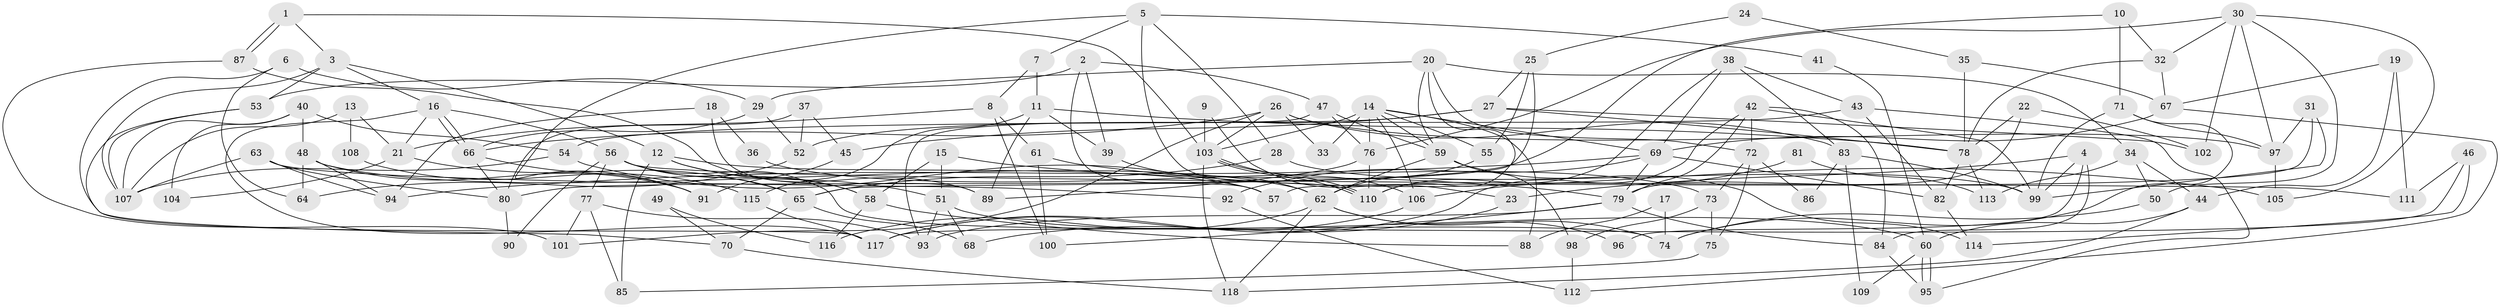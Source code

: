 // coarse degree distribution, {4: 0.14814814814814814, 6: 0.1111111111111111, 5: 0.16049382716049382, 3: 0.24691358024691357, 2: 0.12345679012345678, 10: 0.037037037037037035, 8: 0.037037037037037035, 9: 0.037037037037037035, 7: 0.09876543209876543}
// Generated by graph-tools (version 1.1) at 2025/24/03/03/25 07:24:00]
// undirected, 118 vertices, 236 edges
graph export_dot {
graph [start="1"]
  node [color=gray90,style=filled];
  1;
  2;
  3;
  4;
  5;
  6;
  7;
  8;
  9;
  10;
  11;
  12;
  13;
  14;
  15;
  16;
  17;
  18;
  19;
  20;
  21;
  22;
  23;
  24;
  25;
  26;
  27;
  28;
  29;
  30;
  31;
  32;
  33;
  34;
  35;
  36;
  37;
  38;
  39;
  40;
  41;
  42;
  43;
  44;
  45;
  46;
  47;
  48;
  49;
  50;
  51;
  52;
  53;
  54;
  55;
  56;
  57;
  58;
  59;
  60;
  61;
  62;
  63;
  64;
  65;
  66;
  67;
  68;
  69;
  70;
  71;
  72;
  73;
  74;
  75;
  76;
  77;
  78;
  79;
  80;
  81;
  82;
  83;
  84;
  85;
  86;
  87;
  88;
  89;
  90;
  91;
  92;
  93;
  94;
  95;
  96;
  97;
  98;
  99;
  100;
  101;
  102;
  103;
  104;
  105;
  106;
  107;
  108;
  109;
  110;
  111;
  112;
  113;
  114;
  115;
  116;
  117;
  118;
  1 -- 3;
  1 -- 87;
  1 -- 87;
  1 -- 103;
  2 -- 53;
  2 -- 57;
  2 -- 39;
  2 -- 47;
  3 -- 53;
  3 -- 107;
  3 -- 12;
  3 -- 16;
  4 -- 99;
  4 -- 84;
  4 -- 23;
  4 -- 96;
  5 -- 91;
  5 -- 110;
  5 -- 7;
  5 -- 28;
  5 -- 41;
  6 -- 29;
  6 -- 117;
  6 -- 64;
  7 -- 11;
  7 -- 8;
  8 -- 100;
  8 -- 21;
  8 -- 61;
  9 -- 23;
  9 -- 103;
  10 -- 32;
  10 -- 71;
  10 -- 80;
  11 -- 39;
  11 -- 89;
  11 -- 78;
  11 -- 115;
  12 -- 51;
  12 -- 57;
  12 -- 58;
  12 -- 85;
  13 -- 107;
  13 -- 21;
  13 -- 108;
  14 -- 103;
  14 -- 76;
  14 -- 33;
  14 -- 55;
  14 -- 59;
  14 -- 69;
  14 -- 88;
  14 -- 106;
  15 -- 58;
  15 -- 79;
  15 -- 51;
  16 -- 66;
  16 -- 66;
  16 -- 21;
  16 -- 56;
  16 -- 117;
  17 -- 74;
  17 -- 88;
  18 -- 94;
  18 -- 89;
  18 -- 36;
  19 -- 67;
  19 -- 44;
  19 -- 111;
  20 -- 34;
  20 -- 72;
  20 -- 29;
  20 -- 59;
  20 -- 110;
  21 -- 65;
  21 -- 104;
  22 -- 102;
  22 -- 78;
  22 -- 79;
  23 -- 68;
  24 -- 25;
  24 -- 35;
  25 -- 65;
  25 -- 27;
  25 -- 55;
  26 -- 66;
  26 -- 103;
  26 -- 33;
  26 -- 83;
  26 -- 97;
  26 -- 101;
  27 -- 52;
  27 -- 78;
  27 -- 45;
  27 -- 102;
  28 -- 99;
  28 -- 65;
  29 -- 66;
  29 -- 52;
  30 -- 97;
  30 -- 76;
  30 -- 32;
  30 -- 50;
  30 -- 102;
  30 -- 105;
  31 -- 97;
  31 -- 99;
  31 -- 57;
  32 -- 78;
  32 -- 67;
  34 -- 44;
  34 -- 50;
  34 -- 113;
  35 -- 78;
  35 -- 67;
  36 -- 73;
  37 -- 52;
  37 -- 80;
  37 -- 45;
  38 -- 69;
  38 -- 110;
  38 -- 43;
  38 -- 83;
  39 -- 62;
  40 -- 54;
  40 -- 107;
  40 -- 48;
  40 -- 104;
  41 -- 60;
  42 -- 79;
  42 -- 117;
  42 -- 72;
  42 -- 84;
  42 -- 99;
  43 -- 82;
  43 -- 54;
  43 -- 95;
  44 -- 60;
  44 -- 118;
  45 -- 91;
  46 -- 111;
  46 -- 117;
  46 -- 114;
  47 -- 59;
  47 -- 76;
  47 -- 93;
  48 -- 62;
  48 -- 64;
  48 -- 91;
  48 -- 94;
  49 -- 70;
  49 -- 116;
  50 -- 74;
  51 -- 93;
  51 -- 60;
  51 -- 68;
  52 -- 64;
  53 -- 107;
  53 -- 70;
  54 -- 57;
  54 -- 107;
  55 -- 62;
  56 -- 65;
  56 -- 58;
  56 -- 74;
  56 -- 77;
  56 -- 90;
  56 -- 111;
  58 -- 88;
  58 -- 116;
  59 -- 62;
  59 -- 98;
  59 -- 114;
  60 -- 95;
  60 -- 95;
  60 -- 109;
  61 -- 105;
  61 -- 100;
  62 -- 74;
  62 -- 96;
  62 -- 116;
  62 -- 118;
  63 -- 94;
  63 -- 80;
  63 -- 92;
  63 -- 107;
  65 -- 68;
  65 -- 70;
  66 -- 91;
  66 -- 80;
  67 -- 69;
  67 -- 112;
  69 -- 79;
  69 -- 82;
  69 -- 92;
  69 -- 94;
  70 -- 118;
  71 -- 99;
  71 -- 74;
  71 -- 97;
  72 -- 75;
  72 -- 73;
  72 -- 86;
  73 -- 98;
  73 -- 75;
  75 -- 85;
  76 -- 110;
  76 -- 89;
  77 -- 93;
  77 -- 85;
  77 -- 101;
  78 -- 82;
  78 -- 113;
  79 -- 84;
  79 -- 93;
  79 -- 100;
  80 -- 90;
  81 -- 113;
  81 -- 106;
  82 -- 114;
  83 -- 86;
  83 -- 99;
  83 -- 109;
  84 -- 95;
  87 -- 101;
  87 -- 89;
  92 -- 112;
  97 -- 105;
  98 -- 112;
  103 -- 110;
  103 -- 110;
  103 -- 106;
  103 -- 118;
  106 -- 117;
  108 -- 115;
  115 -- 117;
}
